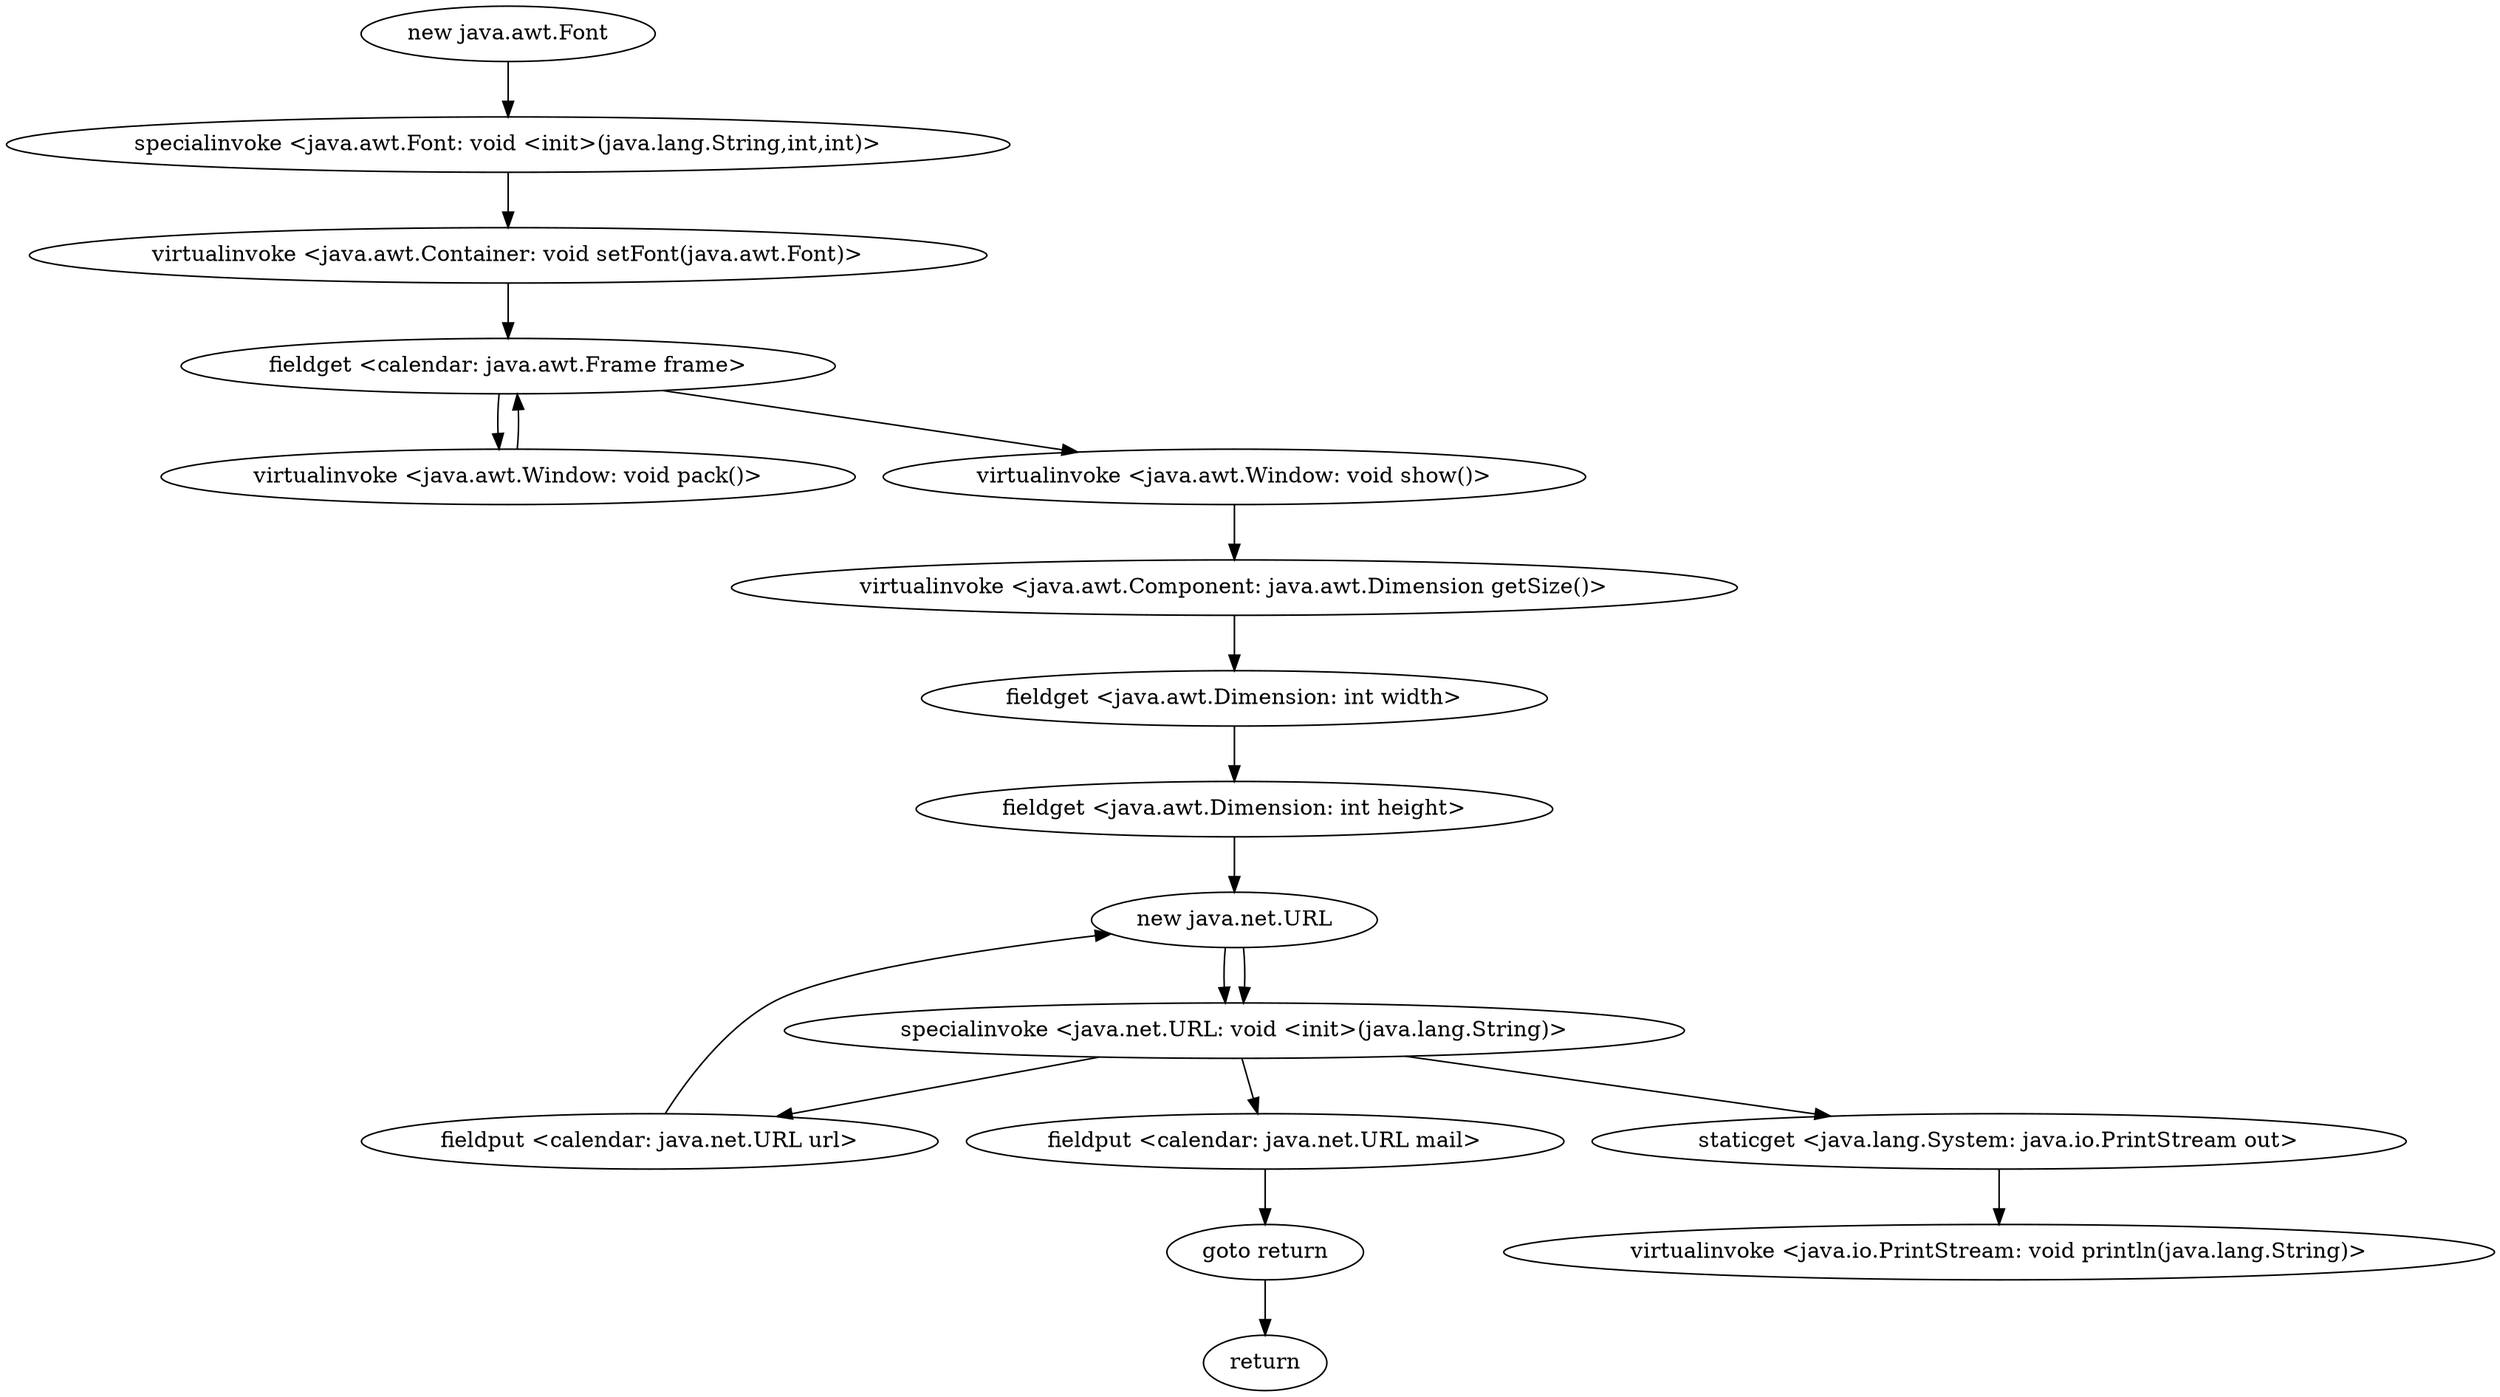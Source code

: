 digraph "" {
"new java.awt.Font";
 "new java.awt.Font"->"specialinvoke <java.awt.Font: void <init>(java.lang.String,int,int)>";
 "specialinvoke <java.awt.Font: void <init>(java.lang.String,int,int)>"->"virtualinvoke <java.awt.Container: void setFont(java.awt.Font)>";
 "virtualinvoke <java.awt.Container: void setFont(java.awt.Font)>"->"fieldget <calendar: java.awt.Frame frame>";
 "fieldget <calendar: java.awt.Frame frame>"->"virtualinvoke <java.awt.Window: void pack()>";
 "virtualinvoke <java.awt.Window: void pack()>"->"fieldget <calendar: java.awt.Frame frame>";
 "fieldget <calendar: java.awt.Frame frame>"->"virtualinvoke <java.awt.Window: void show()>";
 "virtualinvoke <java.awt.Window: void show()>"->"virtualinvoke <java.awt.Component: java.awt.Dimension getSize()>";
 "virtualinvoke <java.awt.Component: java.awt.Dimension getSize()>"->"fieldget <java.awt.Dimension: int width>";
 "fieldget <java.awt.Dimension: int width>"->"fieldget <java.awt.Dimension: int height>";
 "fieldget <java.awt.Dimension: int height>"->"new java.net.URL";
 "new java.net.URL"->"specialinvoke <java.net.URL: void <init>(java.lang.String)>";
 "specialinvoke <java.net.URL: void <init>(java.lang.String)>"->"fieldput <calendar: java.net.URL url>";
 "fieldput <calendar: java.net.URL url>"->"new java.net.URL";
 "new java.net.URL"->"specialinvoke <java.net.URL: void <init>(java.lang.String)>";
 "specialinvoke <java.net.URL: void <init>(java.lang.String)>"->"fieldput <calendar: java.net.URL mail>";
 "fieldput <calendar: java.net.URL mail>"->"goto return";
 "goto return"->"return";
 "specialinvoke <java.net.URL: void <init>(java.lang.String)>"->"staticget <java.lang.System: java.io.PrintStream out>";
 "staticget <java.lang.System: java.io.PrintStream out>"->"virtualinvoke <java.io.PrintStream: void println(java.lang.String)>";
}

